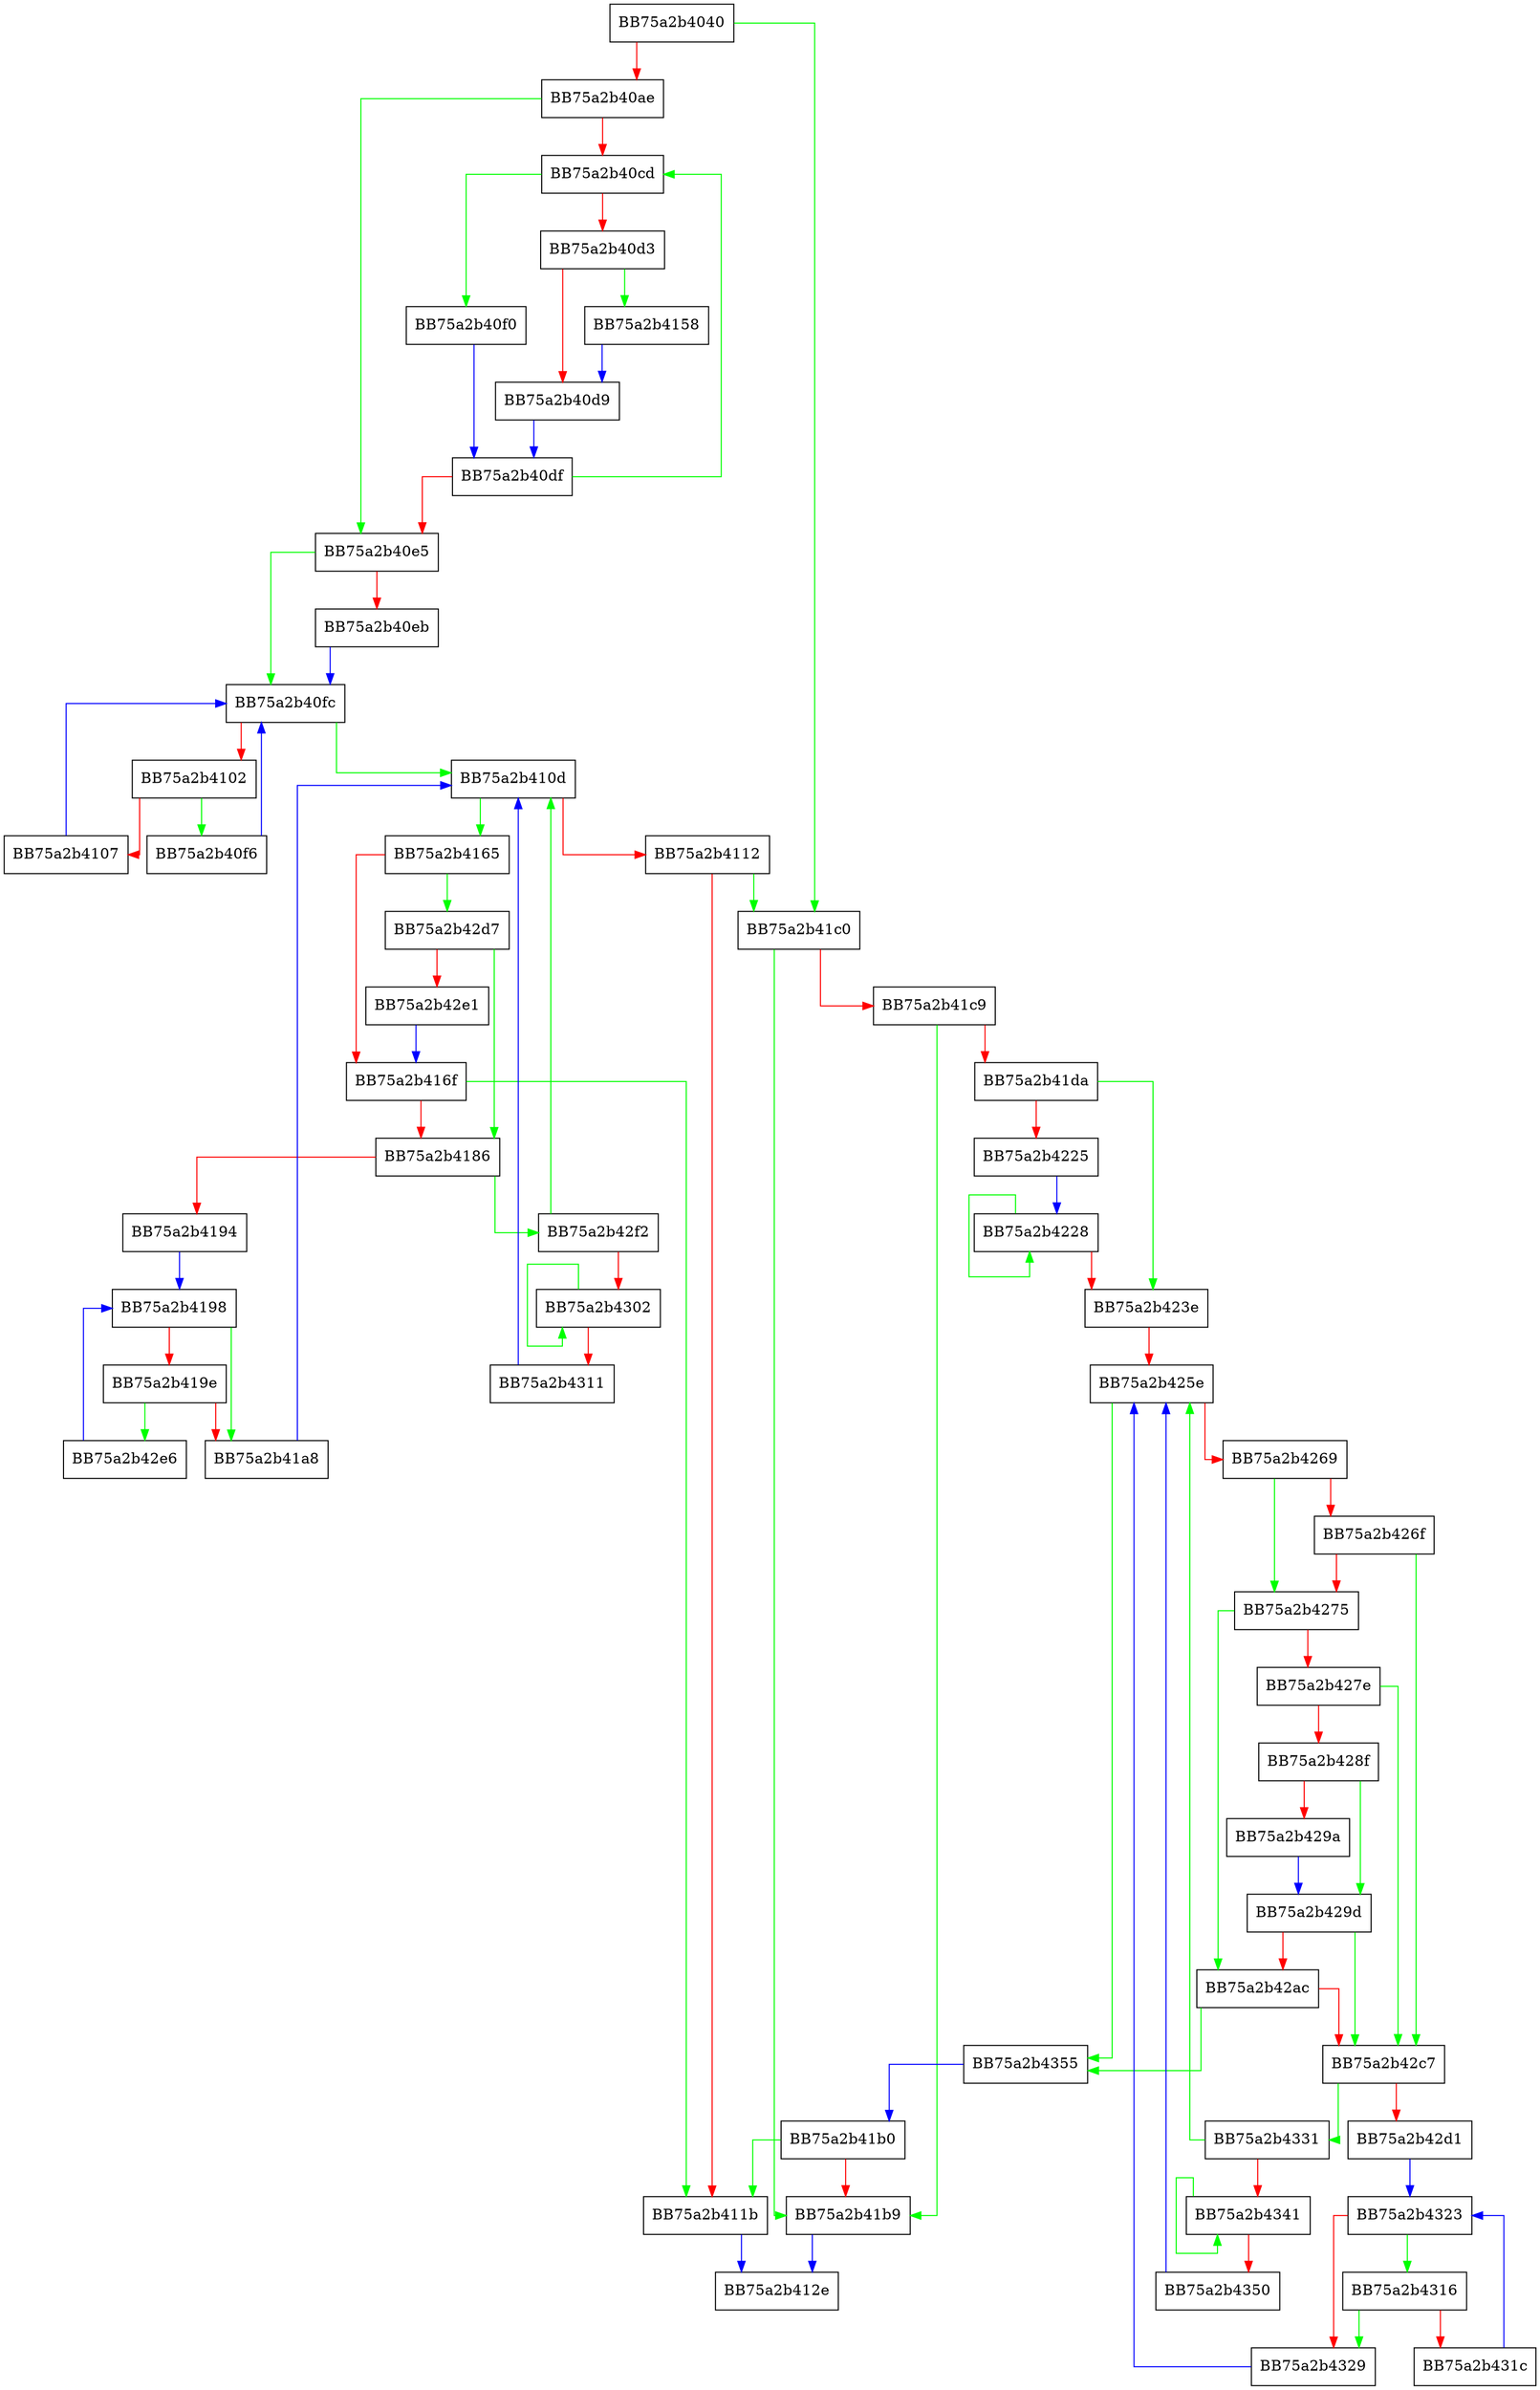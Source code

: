 digraph hosts_callback {
  node [shape="box"];
  graph [splines=ortho];
  BB75a2b4040 -> BB75a2b41c0 [color="green"];
  BB75a2b4040 -> BB75a2b40ae [color="red"];
  BB75a2b40ae -> BB75a2b40e5 [color="green"];
  BB75a2b40ae -> BB75a2b40cd [color="red"];
  BB75a2b40cd -> BB75a2b40f0 [color="green"];
  BB75a2b40cd -> BB75a2b40d3 [color="red"];
  BB75a2b40d3 -> BB75a2b4158 [color="green"];
  BB75a2b40d3 -> BB75a2b40d9 [color="red"];
  BB75a2b40d9 -> BB75a2b40df [color="blue"];
  BB75a2b40df -> BB75a2b40cd [color="green"];
  BB75a2b40df -> BB75a2b40e5 [color="red"];
  BB75a2b40e5 -> BB75a2b40fc [color="green"];
  BB75a2b40e5 -> BB75a2b40eb [color="red"];
  BB75a2b40eb -> BB75a2b40fc [color="blue"];
  BB75a2b40f0 -> BB75a2b40df [color="blue"];
  BB75a2b40f6 -> BB75a2b40fc [color="blue"];
  BB75a2b40fc -> BB75a2b410d [color="green"];
  BB75a2b40fc -> BB75a2b4102 [color="red"];
  BB75a2b4102 -> BB75a2b40f6 [color="green"];
  BB75a2b4102 -> BB75a2b4107 [color="red"];
  BB75a2b4107 -> BB75a2b40fc [color="blue"];
  BB75a2b410d -> BB75a2b4165 [color="green"];
  BB75a2b410d -> BB75a2b4112 [color="red"];
  BB75a2b4112 -> BB75a2b41c0 [color="green"];
  BB75a2b4112 -> BB75a2b411b [color="red"];
  BB75a2b411b -> BB75a2b412e [color="blue"];
  BB75a2b4158 -> BB75a2b40d9 [color="blue"];
  BB75a2b4165 -> BB75a2b42d7 [color="green"];
  BB75a2b4165 -> BB75a2b416f [color="red"];
  BB75a2b416f -> BB75a2b411b [color="green"];
  BB75a2b416f -> BB75a2b4186 [color="red"];
  BB75a2b4186 -> BB75a2b42f2 [color="green"];
  BB75a2b4186 -> BB75a2b4194 [color="red"];
  BB75a2b4194 -> BB75a2b4198 [color="blue"];
  BB75a2b4198 -> BB75a2b41a8 [color="green"];
  BB75a2b4198 -> BB75a2b419e [color="red"];
  BB75a2b419e -> BB75a2b42e6 [color="green"];
  BB75a2b419e -> BB75a2b41a8 [color="red"];
  BB75a2b41a8 -> BB75a2b410d [color="blue"];
  BB75a2b41b0 -> BB75a2b411b [color="green"];
  BB75a2b41b0 -> BB75a2b41b9 [color="red"];
  BB75a2b41b9 -> BB75a2b412e [color="blue"];
  BB75a2b41c0 -> BB75a2b41b9 [color="green"];
  BB75a2b41c0 -> BB75a2b41c9 [color="red"];
  BB75a2b41c9 -> BB75a2b41b9 [color="green"];
  BB75a2b41c9 -> BB75a2b41da [color="red"];
  BB75a2b41da -> BB75a2b423e [color="green"];
  BB75a2b41da -> BB75a2b4225 [color="red"];
  BB75a2b4225 -> BB75a2b4228 [color="blue"];
  BB75a2b4228 -> BB75a2b4228 [color="green"];
  BB75a2b4228 -> BB75a2b423e [color="red"];
  BB75a2b423e -> BB75a2b425e [color="red"];
  BB75a2b425e -> BB75a2b4355 [color="green"];
  BB75a2b425e -> BB75a2b4269 [color="red"];
  BB75a2b4269 -> BB75a2b4275 [color="green"];
  BB75a2b4269 -> BB75a2b426f [color="red"];
  BB75a2b426f -> BB75a2b42c7 [color="green"];
  BB75a2b426f -> BB75a2b4275 [color="red"];
  BB75a2b4275 -> BB75a2b42ac [color="green"];
  BB75a2b4275 -> BB75a2b427e [color="red"];
  BB75a2b427e -> BB75a2b42c7 [color="green"];
  BB75a2b427e -> BB75a2b428f [color="red"];
  BB75a2b428f -> BB75a2b429d [color="green"];
  BB75a2b428f -> BB75a2b429a [color="red"];
  BB75a2b429a -> BB75a2b429d [color="blue"];
  BB75a2b429d -> BB75a2b42c7 [color="green"];
  BB75a2b429d -> BB75a2b42ac [color="red"];
  BB75a2b42ac -> BB75a2b4355 [color="green"];
  BB75a2b42ac -> BB75a2b42c7 [color="red"];
  BB75a2b42c7 -> BB75a2b4331 [color="green"];
  BB75a2b42c7 -> BB75a2b42d1 [color="red"];
  BB75a2b42d1 -> BB75a2b4323 [color="blue"];
  BB75a2b42d7 -> BB75a2b4186 [color="green"];
  BB75a2b42d7 -> BB75a2b42e1 [color="red"];
  BB75a2b42e1 -> BB75a2b416f [color="blue"];
  BB75a2b42e6 -> BB75a2b4198 [color="blue"];
  BB75a2b42f2 -> BB75a2b410d [color="green"];
  BB75a2b42f2 -> BB75a2b4302 [color="red"];
  BB75a2b4302 -> BB75a2b4302 [color="green"];
  BB75a2b4302 -> BB75a2b4311 [color="red"];
  BB75a2b4311 -> BB75a2b410d [color="blue"];
  BB75a2b4316 -> BB75a2b4329 [color="green"];
  BB75a2b4316 -> BB75a2b431c [color="red"];
  BB75a2b431c -> BB75a2b4323 [color="blue"];
  BB75a2b4323 -> BB75a2b4316 [color="green"];
  BB75a2b4323 -> BB75a2b4329 [color="red"];
  BB75a2b4329 -> BB75a2b425e [color="blue"];
  BB75a2b4331 -> BB75a2b425e [color="green"];
  BB75a2b4331 -> BB75a2b4341 [color="red"];
  BB75a2b4341 -> BB75a2b4341 [color="green"];
  BB75a2b4341 -> BB75a2b4350 [color="red"];
  BB75a2b4350 -> BB75a2b425e [color="blue"];
  BB75a2b4355 -> BB75a2b41b0 [color="blue"];
}
